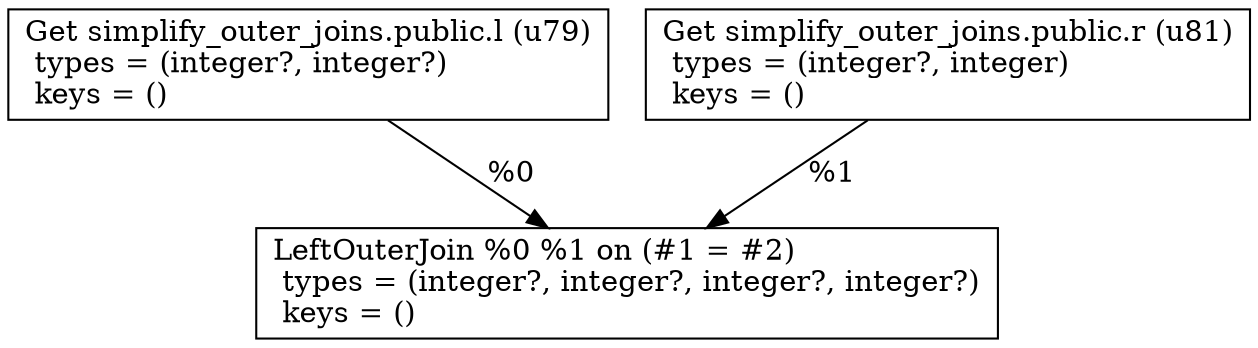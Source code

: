 digraph G {
    node0 [shape = record, label=" Get simplify_outer_joins.public.l (u79)\l  types = (integer?, integer?)\l  keys = ()\l"]
    node1 [shape = record, label=" Get simplify_outer_joins.public.r (u81)\l  types = (integer?, integer)\l  keys = ()\l"]
    node2 [shape = record, label=" LeftOuterJoin %0 %1 on (#1 = #2)\l  types = (integer?, integer?, integer?, integer?)\l  keys = ()\l"]
    node0 -> node2 [label = "%0\l"]
    node1 -> node2 [label = "%1\l"]
}
